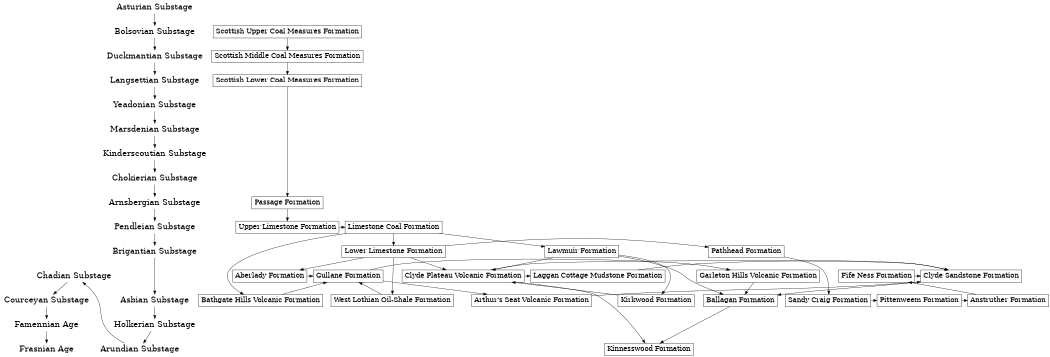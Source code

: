 digraph shells {
	size="7,8";
	node [fontsize=24, shape = plaintext];

"Famennian Age"	->	"Frasnian Age";
"Courceyan Substage"	->	"Famennian Age";
"Chadian Substage"	->	"Courceyan Substage";
"Arundian Substage"	->	"Chadian Substage";
"Holkerian Substage"	->	"Arundian Substage";
"Asbian Substage"	->	"Holkerian Substage";
"Brigantian Substage"	->	"Asbian Substage";
"Pendleian Substage"	->	"Brigantian Substage";
"Arnsbergian Substage"	->	"Pendleian Substage";
"Chokierian Substage"	->	"Arnsbergian Substage";
"Kinderscoutian Substage"	->	"Chokierian Substage";
"Marsdenian Substage"	->	"Kinderscoutian Substage";
"Yeadonian Substage"	->	"Marsdenian Substage";
"Langsettian Substage"	->	"Yeadonian Substage";
"Duckmantian Substage"	->	"Langsettian Substage";
"Bolsovian Substage"	->	"Duckmantian Substage";
"Asturian Substage"	->	"Bolsovian Substage";

node [fontsize=20, shape = box];
	{ rank=same; "Frasnian Age" "Kinnesswood Formation" ; }					
	{ rank=same; "Courceyan Substage" "Ballagan Formation" ; }					
	{ rank=same; "Chadian Substage"	"Aberlady Formation" "Clyde Plateau Volcanic Formation"	"Clyde Sandstone Formation" "Fife Ness Formation" "Gullane Formation" "Garleton Hills Volcanic Formation" "Laggan Cottage Mudstone Formation";}
	{ rank=same; "Asbian Substage" "Anstruther Formation" "Arthur's Seat Volcanic Formation" "Bathgate Hills Volcanic Formation" "Kirkwood Formation" "Pittenweem Formation" "Sandy Craig Formation" "West Lothian Oil-Shale Formation";}
	{ rank=same; "Brigantian Substage" "Lawmuir Formation" "Pathhead Formation" "Lower Limestone Formation";}
	{ rank=same; "Pendleian Substage" "Limestone Coal Formation" "Upper Limestone Formation";}
	{ rank=same; "Arnsbergian Substage" "Passage Formation";}
	{ rank=same; "Langsettian Substage" "Scottish Lower Coal Measures Formation" ;}
	{ rank=same; "Duckmantian Substage" "Scottish Middle Coal Measures Formation" ;}	
	{ rank=same; "Bolsovian Substage" "Scottish Upper Coal Measures Formation" ;}	
	

"Clyde Plateau Volcanic Formation" -> "Kinnesswood Formation";
"Lower Limestone Formation" -> "Clyde Plateau Volcanic Formation";
"Limestone Coal Formation" -> "Lower Limestone Formation";
"Upper Limestone Formation" -> "Limestone Coal Formation";
"Passage Formation"  ->	"Upper Limestone Formation";
"Scottish Lower Coal Measures Formation" -> "Passage Formation";
"Scottish Middle Coal Measures Formation" -> "Scottish Lower Coal Measures Formation";
"Scottish Upper Coal Measures Formation" -> "Scottish Middle Coal Measures Formation";
"Ballagan Formation" ->	"Kinnesswood Formation";
"Clyde Sandstone Formation" -> "Ballagan Formation";
"Laggan Cottage Mudstone Formation" -> "Clyde Sandstone Formation";
"Clyde Plateau Volcanic Formation" -> "Laggan Cottage Mudstone Formation";
"Lawmuir Formation" -> "Clyde Plateau Volcanic Formation" ;
"Lawmuir Formation" ->	"Ballagan Formation";
"Limestone Coal Formation" -> "Lawmuir Formation";
"Clyde Plateau Volcanic Formation" -> "Clyde Sandstone Formation";
"Kirkwood Formation" ->	"Clyde Plateau Volcanic Formation";
"Lawmuir Formation" -> "Kirkwood Formation";
"Arthur's Seat Volcanic Formation" -> "Clyde Sandstone Formation";
"Gullane Formation" -> "Arthur's Seat Volcanic Formation";
"West Lothian Oil-Shale Formation" ->	"Gullane Formation";
"Lower Limestone Formation" -> "West Lothian Oil-Shale Formation";
"Bathgate Hills Volcanic Formation" ->	"Gullane Formation";
"Limestone Coal Formation" -> "Bathgate Hills Volcanic Formation";
"Fife Ness Formation" -> "Clyde Sandstone Formation";
"Anstruther Formation" -> "Fife Ness Formation";
"Pittenweem Formation"	-> "Anstruther Formation";
"Sandy Craig Formation"	-> "Pittenweem Formation";
"Pathhead Formation" -> "Sandy Craig Formation";
"Lower Limestone Formation" -> "Pathhead Formation";
"Garleton Hills Volcanic Formation" ->	"Ballagan Formation";
"Gullane Formation" ->	"Garleton Hills Volcanic Formation";
"Aberlady Formation" -> "Gullane Formation";
"Lower Limestone Formation" -> "Aberlady Formation";

}
